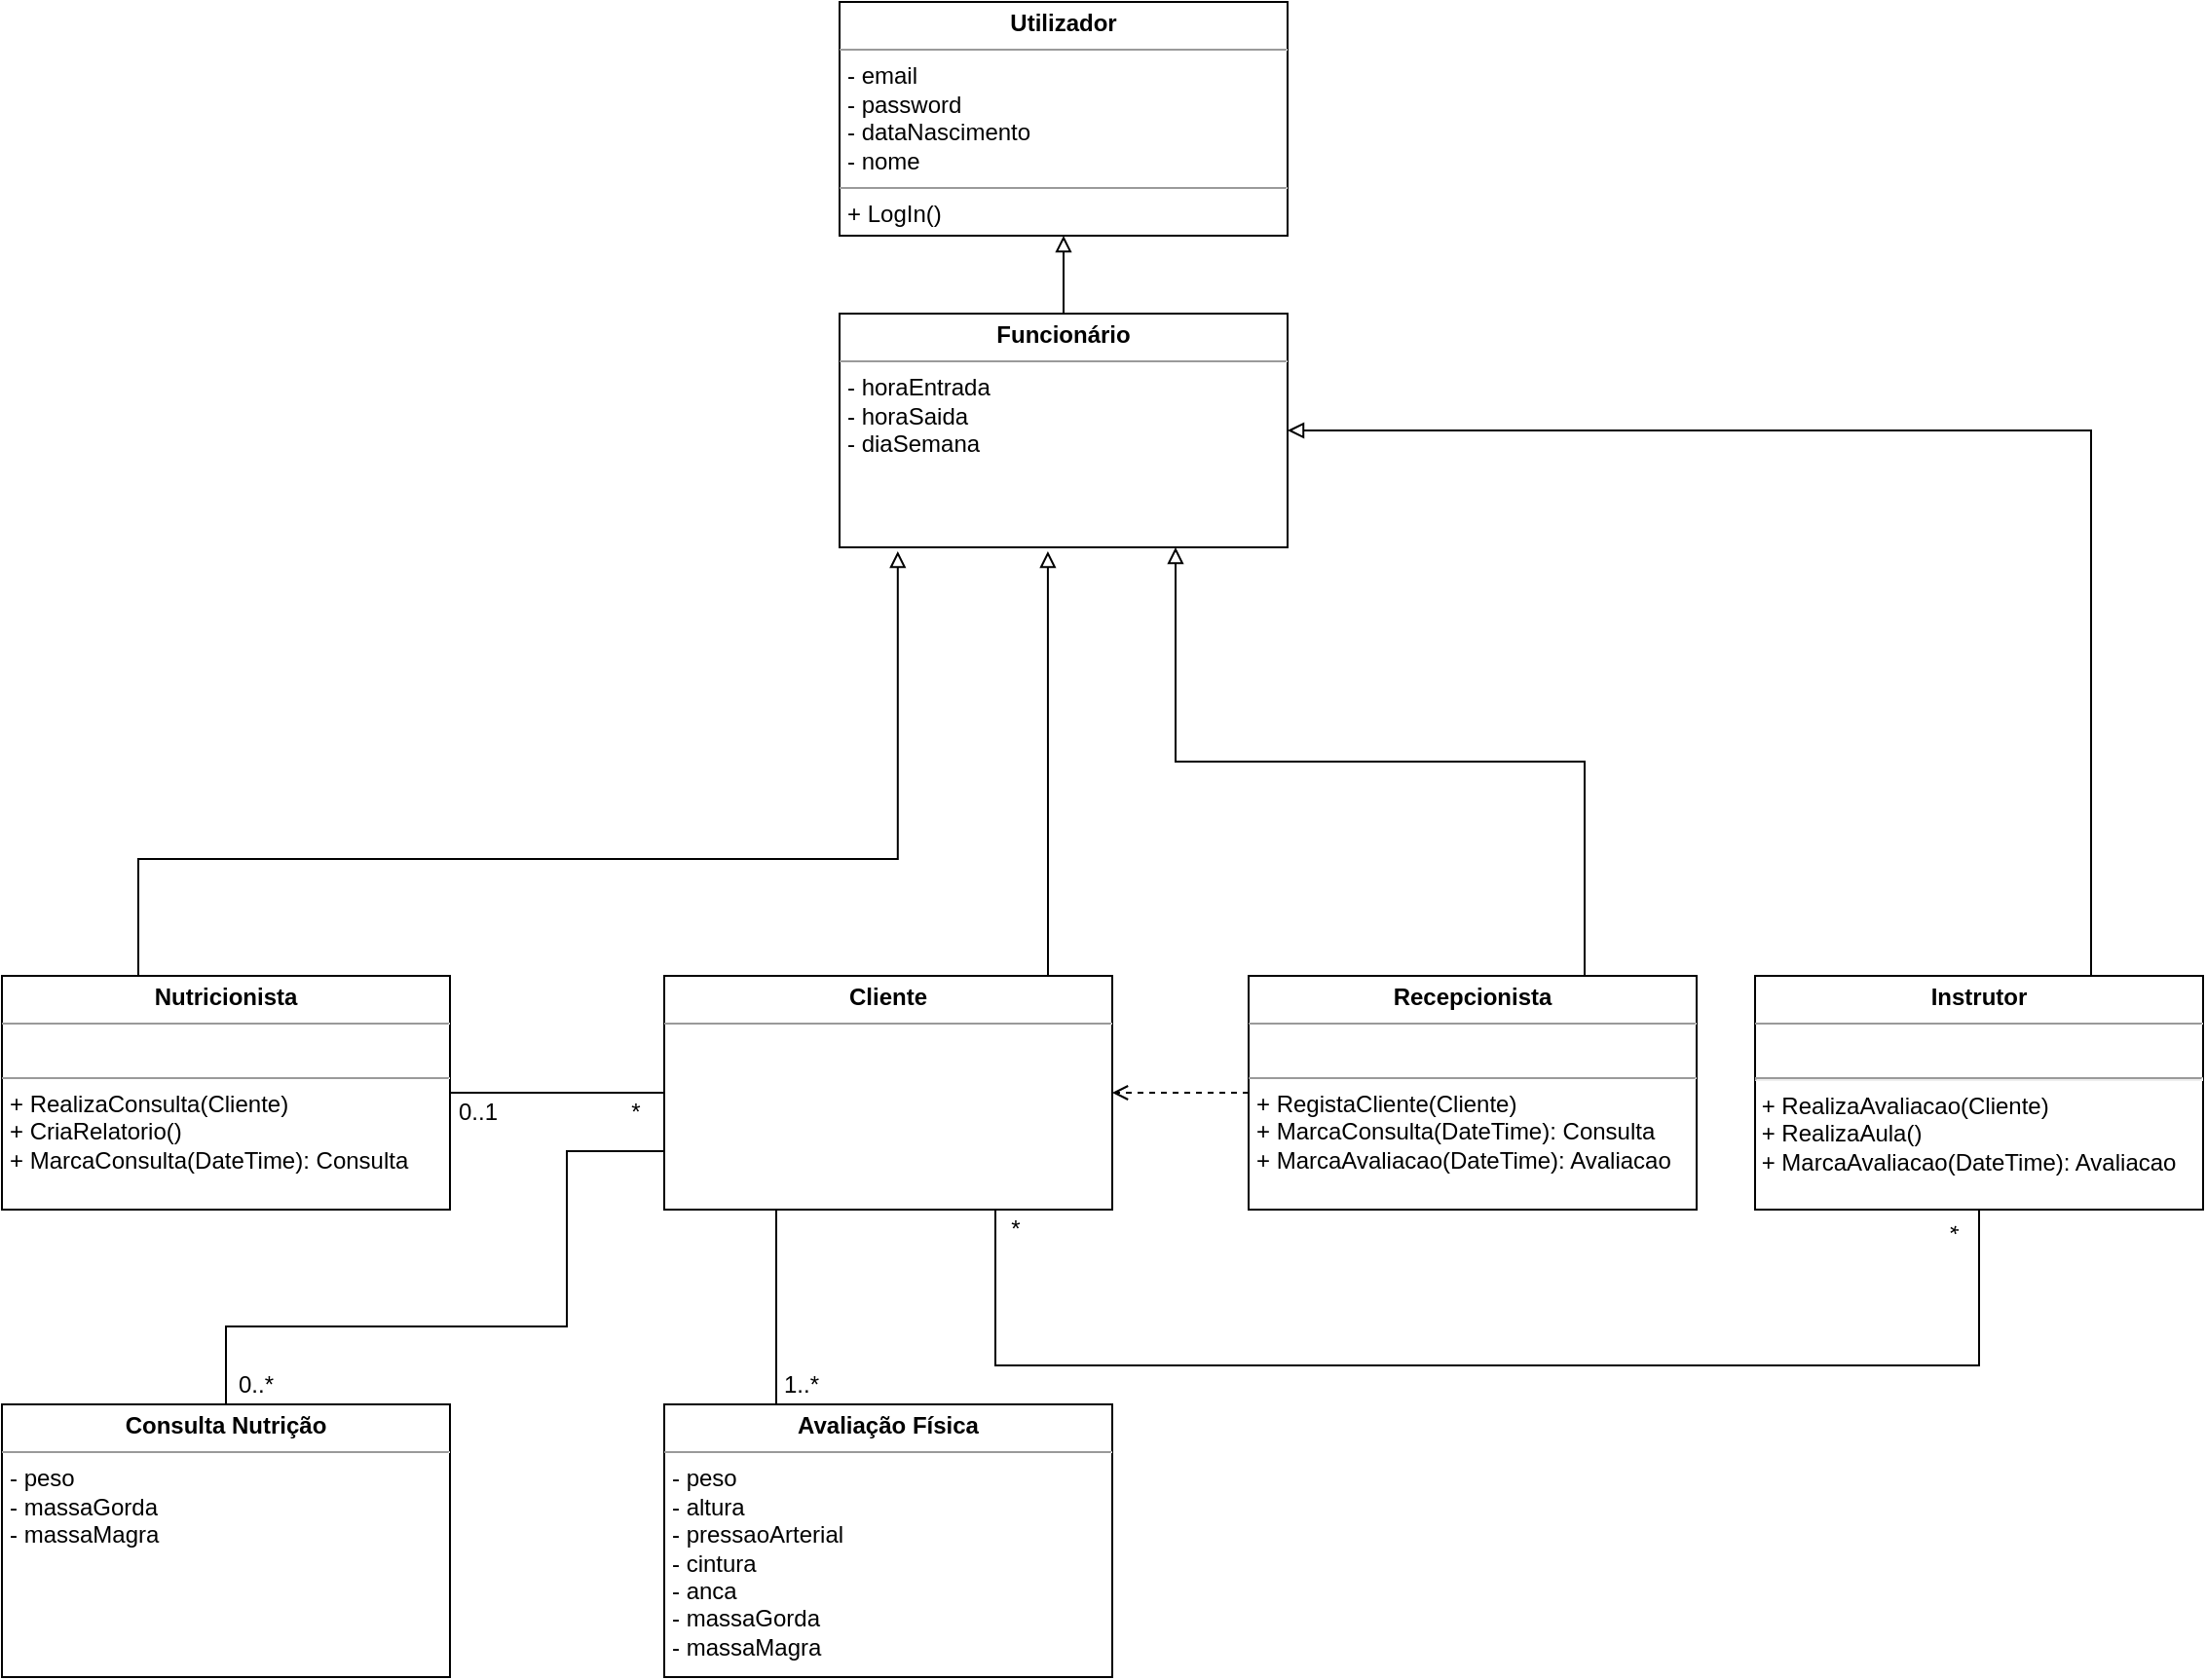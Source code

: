 <mxfile version="20.7.4" type="device"><diagram id="hS8a0aRPqlg5LuHgCHfR" name="Page-1"><mxGraphModel dx="1434" dy="2005" grid="1" gridSize="10" guides="1" tooltips="1" connect="1" arrows="1" fold="1" page="1" pageScale="1" pageWidth="827" pageHeight="1169" math="0" shadow="0"><root><mxCell id="0"/><mxCell id="1" parent="0"/><mxCell id="lTiHx_VnXuyrkhn_wsfK-27" style="edgeStyle=orthogonalEdgeStyle;rounded=0;orthogonalLoop=1;jettySize=auto;html=1;entryX=0.13;entryY=1.017;entryDx=0;entryDy=0;endArrow=block;endFill=0;entryPerimeter=0;" parent="1" source="yVd_DNYkO1Ley2uicovI-3" target="lTiHx_VnXuyrkhn_wsfK-26" edge="1"><mxGeometry relative="1" as="geometry"><Array as="points"><mxPoint x="240" y="40"/><mxPoint x="630" y="40"/></Array></mxGeometry></mxCell><mxCell id="yVd_DNYkO1Ley2uicovI-3" value="&lt;p style=&quot;margin: 0px ; margin-top: 4px ; text-align: center&quot;&gt;&lt;b&gt;Nutricionista&lt;/b&gt;&lt;/p&gt;&lt;hr size=&quot;1&quot;&gt;&lt;p style=&quot;margin: 0px ; margin-left: 4px&quot;&gt;&lt;br&gt;&lt;/p&gt;&lt;hr size=&quot;1&quot;&gt;&lt;p style=&quot;margin: 0px ; margin-left: 4px&quot;&gt;+ RealizaConsulta(Cliente)&lt;/p&gt;&lt;p style=&quot;margin: 0px ; margin-left: 4px&quot;&gt;+ CriaRelatorio()&lt;/p&gt;&lt;p style=&quot;margin: 0px ; margin-left: 4px&quot;&gt;+ MarcaConsulta(DateTime): Consulta&lt;/p&gt;" style="verticalAlign=top;align=left;overflow=fill;fontSize=12;fontFamily=Helvetica;html=1;" parent="1" vertex="1"><mxGeometry x="170" y="100" width="230" height="120" as="geometry"/></mxCell><mxCell id="pwCtgn_c1GWA7i4V8awJ-2" style="edgeStyle=orthogonalEdgeStyle;rounded=0;orthogonalLoop=1;jettySize=auto;html=1;entryX=0.465;entryY=1.017;entryDx=0;entryDy=0;entryPerimeter=0;endArrow=block;endFill=0;" edge="1" parent="1" source="lTiHx_VnXuyrkhn_wsfK-6" target="lTiHx_VnXuyrkhn_wsfK-26"><mxGeometry relative="1" as="geometry"><Array as="points"><mxPoint x="707" y="40"/><mxPoint x="707" y="40"/></Array></mxGeometry></mxCell><mxCell id="lTiHx_VnXuyrkhn_wsfK-6" value="&lt;p style=&quot;margin: 0px ; margin-top: 4px ; text-align: center&quot;&gt;&lt;b&gt;Cliente&lt;/b&gt;&lt;/p&gt;&lt;hr size=&quot;1&quot;&gt;&lt;p style=&quot;margin: 0px ; margin-left: 4px&quot;&gt;&lt;br&gt;&lt;/p&gt;" style="verticalAlign=top;align=left;overflow=fill;fontSize=12;fontFamily=Helvetica;html=1;" parent="1" vertex="1"><mxGeometry x="510" y="100" width="230" height="120" as="geometry"/></mxCell><mxCell id="lTiHx_VnXuyrkhn_wsfK-7" value="" style="endArrow=none;html=1;rounded=0;entryX=0;entryY=0.5;entryDx=0;entryDy=0;exitX=1;exitY=0.5;exitDx=0;exitDy=0;" parent="1" source="yVd_DNYkO1Ley2uicovI-3" target="lTiHx_VnXuyrkhn_wsfK-6" edge="1"><mxGeometry width="50" height="50" relative="1" as="geometry"><mxPoint x="390" y="170" as="sourcePoint"/><mxPoint x="440" y="120" as="targetPoint"/></mxGeometry></mxCell><mxCell id="lTiHx_VnXuyrkhn_wsfK-8" value="0..1" style="text;html=1;align=center;verticalAlign=middle;resizable=0;points=[];autosize=1;strokeColor=none;fillColor=none;" parent="1" vertex="1"><mxGeometry x="394" y="160" width="40" height="20" as="geometry"/></mxCell><mxCell id="lTiHx_VnXuyrkhn_wsfK-9" value="*" style="text;html=1;align=center;verticalAlign=middle;resizable=0;points=[];autosize=1;strokeColor=none;fillColor=none;" parent="1" vertex="1"><mxGeometry x="485" y="160" width="20" height="20" as="geometry"/></mxCell><mxCell id="lTiHx_VnXuyrkhn_wsfK-29" style="edgeStyle=orthogonalEdgeStyle;rounded=0;orthogonalLoop=1;jettySize=auto;html=1;entryX=1;entryY=0.5;entryDx=0;entryDy=0;endArrow=block;endFill=0;exitX=0.75;exitY=0;exitDx=0;exitDy=0;" parent="1" source="lTiHx_VnXuyrkhn_wsfK-12" target="lTiHx_VnXuyrkhn_wsfK-26" edge="1"><mxGeometry relative="1" as="geometry"/></mxCell><mxCell id="lTiHx_VnXuyrkhn_wsfK-12" value="&lt;p style=&quot;margin: 0px ; margin-top: 4px ; text-align: center&quot;&gt;&lt;b&gt;Instrutor&lt;/b&gt;&lt;/p&gt;&lt;hr size=&quot;1&quot;&gt;&lt;p style=&quot;margin: 0px ; margin-left: 4px&quot;&gt;&lt;br&gt;&lt;/p&gt;&lt;hr&gt;&amp;nbsp;+ RealizaAvaliacao(Cliente)&lt;br&gt;&amp;nbsp;+ RealizaAula()&lt;br&gt;&amp;nbsp;+ MarcaAvaliacao(DateTime): Avaliacao" style="verticalAlign=top;align=left;overflow=fill;fontSize=12;fontFamily=Helvetica;html=1;" parent="1" vertex="1"><mxGeometry x="1070" y="100" width="230" height="120" as="geometry"/></mxCell><mxCell id="lTiHx_VnXuyrkhn_wsfK-14" value="*" style="text;html=1;align=center;verticalAlign=middle;resizable=0;points=[];autosize=1;strokeColor=none;fillColor=none;rotation=90;" parent="1" vertex="1"><mxGeometry x="1160" y="220" width="20" height="20" as="geometry"/></mxCell><mxCell id="lTiHx_VnXuyrkhn_wsfK-28" style="edgeStyle=orthogonalEdgeStyle;rounded=0;orthogonalLoop=1;jettySize=auto;html=1;entryX=0.75;entryY=1;entryDx=0;entryDy=0;endArrow=block;endFill=0;exitX=0.75;exitY=0;exitDx=0;exitDy=0;" parent="1" source="lTiHx_VnXuyrkhn_wsfK-16" target="lTiHx_VnXuyrkhn_wsfK-26" edge="1"><mxGeometry relative="1" as="geometry"/></mxCell><mxCell id="lTiHx_VnXuyrkhn_wsfK-16" value="&lt;p style=&quot;margin: 0px ; margin-top: 4px ; text-align: center&quot;&gt;&lt;b&gt;Recepcionista&lt;/b&gt;&lt;/p&gt;&lt;hr size=&quot;1&quot;&gt;&lt;p style=&quot;margin: 0px ; margin-left: 4px&quot;&gt;&lt;br&gt;&lt;/p&gt;&lt;hr size=&quot;1&quot;&gt;&lt;p style=&quot;margin: 0px ; margin-left: 4px&quot;&gt;+ RegistaCliente(Cliente)&lt;/p&gt;&lt;p style=&quot;margin: 0px ; margin-left: 4px&quot;&gt;+ MarcaConsulta(DateTime): Consulta&lt;/p&gt;&lt;p style=&quot;margin: 0px ; margin-left: 4px&quot;&gt;+ MarcaAvaliacao(DateTime): Avaliacao&lt;/p&gt;" style="verticalAlign=top;align=left;overflow=fill;fontSize=12;fontFamily=Helvetica;html=1;" parent="1" vertex="1"><mxGeometry x="810" y="100" width="230" height="120" as="geometry"/></mxCell><mxCell id="lTiHx_VnXuyrkhn_wsfK-17" value="" style="endArrow=open;html=1;rounded=0;entryX=1;entryY=0.5;entryDx=0;entryDy=0;endFill=0;dashed=1;exitX=0;exitY=0.5;exitDx=0;exitDy=0;" parent="1" source="lTiHx_VnXuyrkhn_wsfK-16" target="lTiHx_VnXuyrkhn_wsfK-6" edge="1"><mxGeometry width="50" height="50" relative="1" as="geometry"><mxPoint x="800" y="160" as="sourcePoint"/><mxPoint x="450" y="260" as="targetPoint"/></mxGeometry></mxCell><mxCell id="lTiHx_VnXuyrkhn_wsfK-18" value="&lt;p style=&quot;margin: 0px ; margin-top: 4px ; text-align: center&quot;&gt;&lt;b&gt;Utilizador&lt;/b&gt;&lt;/p&gt;&lt;hr size=&quot;1&quot;&gt;&lt;p style=&quot;margin: 0px ; margin-left: 4px&quot;&gt;- email&lt;/p&gt;&lt;p style=&quot;margin: 0px ; margin-left: 4px&quot;&gt;- password&lt;/p&gt;&lt;p style=&quot;margin: 0px ; margin-left: 4px&quot;&gt;- dataNascimento&lt;/p&gt;&lt;p style=&quot;margin: 0px ; margin-left: 4px&quot;&gt;- nome&lt;/p&gt;&lt;hr size=&quot;1&quot;&gt;&lt;p style=&quot;margin: 0px ; margin-left: 4px&quot;&gt;+ LogIn()&lt;/p&gt;" style="verticalAlign=top;align=left;overflow=fill;fontSize=12;fontFamily=Helvetica;html=1;" parent="1" vertex="1"><mxGeometry x="600" y="-400" width="230" height="120" as="geometry"/></mxCell><mxCell id="lTiHx_VnXuyrkhn_wsfK-23" value="&lt;p style=&quot;margin: 0px ; margin-top: 4px ; text-align: center&quot;&gt;&lt;b&gt;Avaliação Física&lt;/b&gt;&lt;/p&gt;&lt;hr size=&quot;1&quot;&gt;&lt;p style=&quot;margin: 0px ; margin-left: 4px&quot;&gt;- peso&lt;/p&gt;&lt;p style=&quot;margin: 0px ; margin-left: 4px&quot;&gt;- altura&lt;/p&gt;&lt;p style=&quot;margin: 0px ; margin-left: 4px&quot;&gt;- pressaoArterial&lt;/p&gt;&lt;p style=&quot;margin: 0px ; margin-left: 4px&quot;&gt;- cintura&lt;/p&gt;&lt;p style=&quot;margin: 0px ; margin-left: 4px&quot;&gt;- anca&lt;/p&gt;&lt;p style=&quot;margin: 0px ; margin-left: 4px&quot;&gt;- massaGorda&lt;/p&gt;&lt;p style=&quot;margin: 0px ; margin-left: 4px&quot;&gt;- massaMagra&lt;/p&gt;" style="verticalAlign=top;align=left;overflow=fill;fontSize=12;fontFamily=Helvetica;html=1;" parent="1" vertex="1"><mxGeometry x="510" y="320" width="230" height="140" as="geometry"/></mxCell><mxCell id="lTiHx_VnXuyrkhn_wsfK-24" value="" style="endArrow=none;html=1;rounded=0;entryX=0.25;entryY=1;entryDx=0;entryDy=0;exitX=0.25;exitY=0;exitDx=0;exitDy=0;" parent="1" source="lTiHx_VnXuyrkhn_wsfK-23" target="lTiHx_VnXuyrkhn_wsfK-6" edge="1"><mxGeometry width="50" height="50" relative="1" as="geometry"><mxPoint x="550" y="300" as="sourcePoint"/><mxPoint x="600" y="250" as="targetPoint"/></mxGeometry></mxCell><mxCell id="lTiHx_VnXuyrkhn_wsfK-25" value="1..*" style="text;html=1;align=center;verticalAlign=middle;resizable=0;points=[];autosize=1;strokeColor=none;fillColor=none;" parent="1" vertex="1"><mxGeometry x="565" y="300" width="30" height="20" as="geometry"/></mxCell><mxCell id="pwCtgn_c1GWA7i4V8awJ-3" style="edgeStyle=orthogonalEdgeStyle;rounded=0;orthogonalLoop=1;jettySize=auto;html=1;entryX=0.5;entryY=1;entryDx=0;entryDy=0;endArrow=block;endFill=0;" edge="1" parent="1" source="lTiHx_VnXuyrkhn_wsfK-26" target="lTiHx_VnXuyrkhn_wsfK-18"><mxGeometry relative="1" as="geometry"/></mxCell><mxCell id="lTiHx_VnXuyrkhn_wsfK-26" value="&lt;p style=&quot;margin: 0px ; margin-top: 4px ; text-align: center&quot;&gt;&lt;b&gt;Funcionário&lt;/b&gt;&lt;/p&gt;&lt;hr size=&quot;1&quot;&gt;&lt;p style=&quot;margin: 0px ; margin-left: 4px&quot;&gt;- horaEntrada&lt;/p&gt;&lt;p style=&quot;margin: 0px ; margin-left: 4px&quot;&gt;- horaSaida&lt;/p&gt;&lt;p style=&quot;margin: 0px ; margin-left: 4px&quot;&gt;- diaSemana&lt;/p&gt;" style="verticalAlign=top;align=left;overflow=fill;fontSize=12;fontFamily=Helvetica;html=1;" parent="1" vertex="1"><mxGeometry x="600" y="-240" width="230" height="120" as="geometry"/></mxCell><mxCell id="lTiHx_VnXuyrkhn_wsfK-30" value="&lt;p style=&quot;margin: 0px ; margin-top: 4px ; text-align: center&quot;&gt;&lt;b&gt;Consulta Nutrição&lt;/b&gt;&lt;/p&gt;&lt;hr size=&quot;1&quot;&gt;&lt;p style=&quot;margin: 0px ; margin-left: 4px&quot;&gt;- peso&lt;/p&gt;&lt;p style=&quot;margin: 0px ; margin-left: 4px&quot;&gt;- massaGorda&lt;/p&gt;&lt;p style=&quot;margin: 0px ; margin-left: 4px&quot;&gt;- massaMagra&lt;/p&gt;" style="verticalAlign=top;align=left;overflow=fill;fontSize=12;fontFamily=Helvetica;html=1;" parent="1" vertex="1"><mxGeometry x="170" y="320" width="230" height="140" as="geometry"/></mxCell><mxCell id="lTiHx_VnXuyrkhn_wsfK-31" value="" style="endArrow=none;html=1;rounded=0;entryX=0;entryY=0.75;entryDx=0;entryDy=0;exitX=0.5;exitY=0;exitDx=0;exitDy=0;" parent="1" source="lTiHx_VnXuyrkhn_wsfK-30" target="lTiHx_VnXuyrkhn_wsfK-6" edge="1"><mxGeometry width="50" height="50" relative="1" as="geometry"><mxPoint x="410" y="290" as="sourcePoint"/><mxPoint x="460" y="240" as="targetPoint"/><Array as="points"><mxPoint x="285" y="280"/><mxPoint x="460" y="280"/><mxPoint x="460" y="190"/></Array></mxGeometry></mxCell><mxCell id="lTiHx_VnXuyrkhn_wsfK-32" value="0..*" style="text;html=1;align=center;verticalAlign=middle;resizable=0;points=[];autosize=1;strokeColor=none;fillColor=none;" parent="1" vertex="1"><mxGeometry x="285" y="300" width="30" height="20" as="geometry"/></mxCell><mxCell id="lTiHx_VnXuyrkhn_wsfK-15" value="*" style="text;html=1;align=center;verticalAlign=middle;resizable=0;points=[];autosize=1;strokeColor=none;fillColor=none;" parent="1" vertex="1"><mxGeometry x="680" y="220" width="20" height="20" as="geometry"/></mxCell><mxCell id="pwCtgn_c1GWA7i4V8awJ-4" value="" style="endArrow=none;html=1;rounded=0;exitX=0.5;exitY=1;exitDx=0;exitDy=0;" edge="1" parent="1" source="lTiHx_VnXuyrkhn_wsfK-12"><mxGeometry width="50" height="50" relative="1" as="geometry"><mxPoint x="1185" y="220" as="sourcePoint"/><mxPoint x="680" y="220" as="targetPoint"/><Array as="points"><mxPoint x="1185" y="300"/><mxPoint x="680" y="300"/></Array></mxGeometry></mxCell></root></mxGraphModel></diagram></mxfile>
